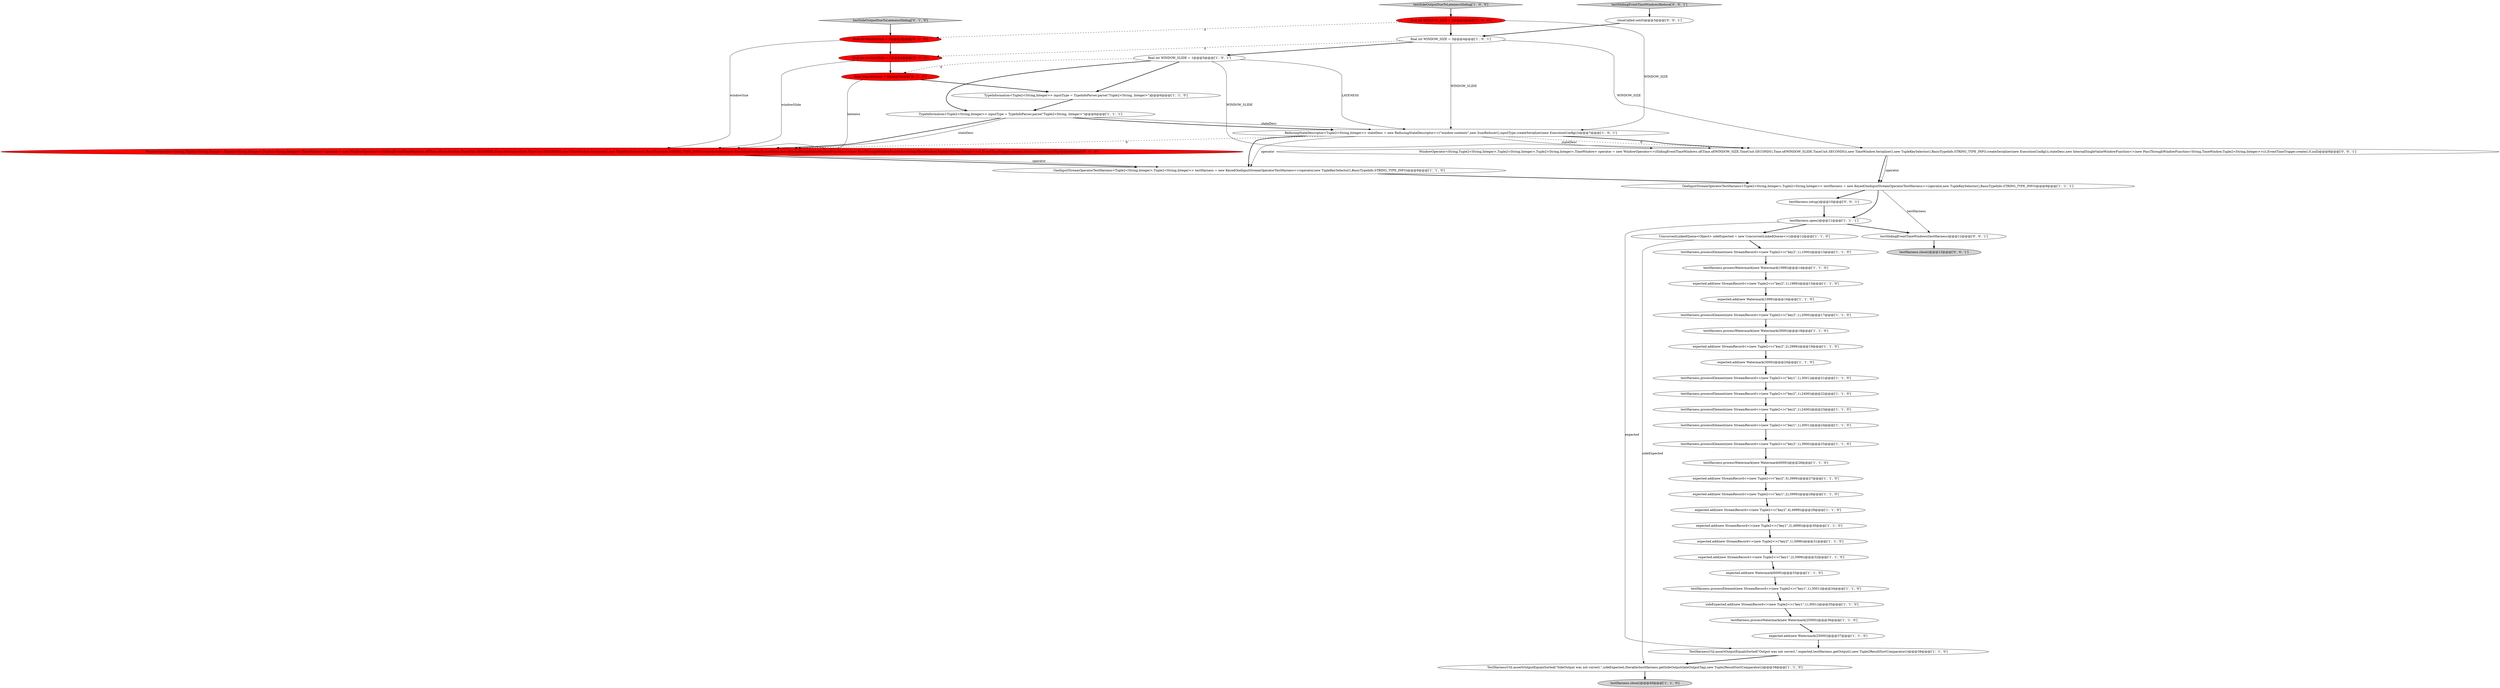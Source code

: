 digraph {
38 [style = filled, label = "expected.add(new StreamRecord<>(new Tuple2<>(\"key1\",2),3999))@@@28@@@['1', '1', '0']", fillcolor = white, shape = ellipse image = "AAA0AAABBB1BBB"];
3 [style = filled, label = "expected.add(new Watermark(25000))@@@37@@@['1', '1', '0']", fillcolor = white, shape = ellipse image = "AAA0AAABBB1BBB"];
31 [style = filled, label = "testHarness.processElement(new StreamRecord<>(new Tuple2<>(\"key1\",1),3001))@@@21@@@['1', '1', '0']", fillcolor = white, shape = ellipse image = "AAA0AAABBB1BBB"];
39 [style = filled, label = "final int windowSize = 3@@@3@@@['0', '1', '0']", fillcolor = red, shape = ellipse image = "AAA1AAABBB2BBB"];
14 [style = filled, label = "testHarness.close()@@@40@@@['1', '1', '0']", fillcolor = lightgray, shape = ellipse image = "AAA0AAABBB1BBB"];
27 [style = filled, label = "TypeInformation<Tuple2<String,Integer>> inputType = TypeInfoParser.parse(\"Tuple2<String, Integer>\")@@@6@@@['1', '1', '0']", fillcolor = white, shape = ellipse image = "AAA0AAABBB1BBB"];
20 [style = filled, label = "ConcurrentLinkedQueue<Object> sideExpected = new ConcurrentLinkedQueue<>()@@@12@@@['1', '1', '0']", fillcolor = white, shape = ellipse image = "AAA0AAABBB1BBB"];
26 [style = filled, label = "testSideOutputDueToLatenessSliding['1', '0', '0']", fillcolor = lightgray, shape = diamond image = "AAA0AAABBB1BBB"];
46 [style = filled, label = "closeCalled.set(0)@@@3@@@['0', '0', '1']", fillcolor = white, shape = ellipse image = "AAA0AAABBB3BBB"];
47 [style = filled, label = "WindowOperator<String,Tuple2<String,Integer>,Tuple2<String,Integer>,Tuple2<String,Integer>,TimeWindow> operator = new WindowOperator<>(SlidingEventTimeWindows.of(Time.of(WINDOW_SIZE,TimeUnit.SECONDS),Time.of(WINDOW_SLIDE,TimeUnit.SECONDS)),new TimeWindow.Serializer(),new TupleKeySelector(),BasicTypeInfo.STRING_TYPE_INFO.createSerializer(new ExecutionConfig()),stateDesc,new InternalSingleValueWindowFunction<>(new PassThroughWindowFunction<String,TimeWindow,Tuple2<String,Integer>>()),EventTimeTrigger.create(),0,null)@@@8@@@['0', '0', '1']", fillcolor = white, shape = ellipse image = "AAA0AAABBB3BBB"];
48 [style = filled, label = "testHarness.setup()@@@10@@@['0', '0', '1']", fillcolor = white, shape = ellipse image = "AAA0AAABBB3BBB"];
22 [style = filled, label = "testHarness.processElement(new StreamRecord<>(new Tuple2<>(\"key2\",1),1000))@@@13@@@['1', '1', '0']", fillcolor = white, shape = ellipse image = "AAA0AAABBB1BBB"];
36 [style = filled, label = "testHarness.processWatermark(new Watermark(6000))@@@26@@@['1', '1', '0']", fillcolor = white, shape = ellipse image = "AAA0AAABBB1BBB"];
7 [style = filled, label = "expected.add(new Watermark(1999))@@@16@@@['1', '1', '0']", fillcolor = white, shape = ellipse image = "AAA0AAABBB1BBB"];
17 [style = filled, label = "testHarness.processWatermark(new Watermark(3000))@@@18@@@['1', '1', '0']", fillcolor = white, shape = ellipse image = "AAA0AAABBB1BBB"];
13 [style = filled, label = "testHarness.processElement(new StreamRecord<>(new Tuple2<>(\"key1\",1),3001))@@@34@@@['1', '1', '0']", fillcolor = white, shape = ellipse image = "AAA0AAABBB1BBB"];
19 [style = filled, label = "expected.add(new Watermark(3000))@@@20@@@['1', '1', '0']", fillcolor = white, shape = ellipse image = "AAA0AAABBB1BBB"];
41 [style = filled, label = "testSideOutputDueToLatenessSliding['0', '1', '0']", fillcolor = lightgray, shape = diamond image = "AAA0AAABBB2BBB"];
12 [style = filled, label = "testHarness.processElement(new StreamRecord<>(new Tuple2<>(\"key2\",1),3900))@@@25@@@['1', '1', '0']", fillcolor = white, shape = ellipse image = "AAA0AAABBB1BBB"];
24 [style = filled, label = "final int WINDOW_SLIDE = 1@@@5@@@['1', '0', '1']", fillcolor = white, shape = ellipse image = "AAA0AAABBB1BBB"];
44 [style = filled, label = "testHarness.close()@@@13@@@['0', '0', '1']", fillcolor = lightgray, shape = ellipse image = "AAA0AAABBB3BBB"];
40 [style = filled, label = "final long lateness = 0@@@5@@@['0', '1', '0']", fillcolor = red, shape = ellipse image = "AAA1AAABBB2BBB"];
43 [style = filled, label = "final int windowSlide = 1@@@4@@@['0', '1', '0']", fillcolor = red, shape = ellipse image = "AAA1AAABBB2BBB"];
30 [style = filled, label = "testHarness.processElement(new StreamRecord<>(new Tuple2<>(\"key2\",1),2000))@@@17@@@['1', '1', '0']", fillcolor = white, shape = ellipse image = "AAA0AAABBB1BBB"];
6 [style = filled, label = "testHarness.processElement(new StreamRecord<>(new Tuple2<>(\"key2\",1),2400))@@@23@@@['1', '1', '0']", fillcolor = white, shape = ellipse image = "AAA0AAABBB1BBB"];
8 [style = filled, label = "expected.add(new StreamRecord<>(new Tuple2<>(\"key1\",2),5999))@@@32@@@['1', '1', '0']", fillcolor = white, shape = ellipse image = "AAA0AAABBB1BBB"];
34 [style = filled, label = "expected.add(new Watermark(6000))@@@33@@@['1', '1', '0']", fillcolor = white, shape = ellipse image = "AAA0AAABBB1BBB"];
1 [style = filled, label = "testHarness.processElement(new StreamRecord<>(new Tuple2<>(\"key1\",1),3001))@@@24@@@['1', '1', '0']", fillcolor = white, shape = ellipse image = "AAA0AAABBB1BBB"];
29 [style = filled, label = "expected.add(new StreamRecord<>(new Tuple2<>(\"key2\",1),1999))@@@15@@@['1', '1', '0']", fillcolor = white, shape = ellipse image = "AAA0AAABBB1BBB"];
33 [style = filled, label = "ReducingStateDescriptor<Tuple2<String,Integer>> stateDesc = new ReducingStateDescriptor<>(\"window-contents\",new SumReducer(),inputType.createSerializer(new ExecutionConfig()))@@@7@@@['1', '0', '1']", fillcolor = white, shape = ellipse image = "AAA0AAABBB1BBB"];
16 [style = filled, label = "TestHarnessUtil.assertOutputEqualsSorted(\"Output was not correct.\",expected,testHarness.getOutput(),new Tuple2ResultSortComparator())@@@38@@@['1', '1', '0']", fillcolor = white, shape = ellipse image = "AAA0AAABBB1BBB"];
45 [style = filled, label = "testSlidingEventTimeWindows(testHarness)@@@12@@@['0', '0', '1']", fillcolor = white, shape = ellipse image = "AAA0AAABBB3BBB"];
4 [style = filled, label = "TestHarnessUtil.assertOutputEqualsSorted(\"SideOutput was not correct.\",sideExpected,(Iterable)testHarness.getSideOutput(lateOutputTag),new Tuple2ResultSortComparator())@@@39@@@['1', '1', '0']", fillcolor = white, shape = ellipse image = "AAA0AAABBB1BBB"];
23 [style = filled, label = "expected.add(new StreamRecord<>(new Tuple2<>(\"key1\",2),4999))@@@30@@@['1', '1', '0']", fillcolor = white, shape = ellipse image = "AAA0AAABBB1BBB"];
11 [style = filled, label = "expected.add(new StreamRecord<>(new Tuple2<>(\"key2\",4),4999))@@@29@@@['1', '1', '0']", fillcolor = white, shape = ellipse image = "AAA0AAABBB1BBB"];
35 [style = filled, label = "final int WINDOW_SIZE = 3@@@4@@@['1', '0', '1']", fillcolor = white, shape = ellipse image = "AAA0AAABBB1BBB"];
2 [style = filled, label = "testHarness.processElement(new StreamRecord<>(new Tuple2<>(\"key2\",1),2400))@@@22@@@['1', '1', '0']", fillcolor = white, shape = ellipse image = "AAA0AAABBB1BBB"];
37 [style = filled, label = "expected.add(new StreamRecord<>(new Tuple2<>(\"key2\",1),5999))@@@31@@@['1', '1', '0']", fillcolor = white, shape = ellipse image = "AAA0AAABBB1BBB"];
10 [style = filled, label = "expected.add(new StreamRecord<>(new Tuple2<>(\"key2\",5),3999))@@@27@@@['1', '1', '0']", fillcolor = white, shape = ellipse image = "AAA0AAABBB1BBB"];
28 [style = filled, label = "sideExpected.add(new StreamRecord<>(new Tuple2<>(\"key1\",1),3001))@@@35@@@['1', '1', '0']", fillcolor = white, shape = ellipse image = "AAA0AAABBB1BBB"];
0 [style = filled, label = "TypeInformation<Tuple2<String,Integer>> inputType = TypeInfoParser.parse(\"Tuple2<String, Integer>\")@@@6@@@['1', '1', '1']", fillcolor = white, shape = ellipse image = "AAA0AAABBB1BBB"];
32 [style = filled, label = "testHarness.processWatermark(new Watermark(25000))@@@36@@@['1', '1', '0']", fillcolor = white, shape = ellipse image = "AAA0AAABBB1BBB"];
25 [style = filled, label = "final int WINDOW_SIZE = 3@@@3@@@['1', '0', '0']", fillcolor = red, shape = ellipse image = "AAA1AAABBB1BBB"];
21 [style = filled, label = "testHarness.processWatermark(new Watermark(1999))@@@14@@@['1', '1', '0']", fillcolor = white, shape = ellipse image = "AAA0AAABBB1BBB"];
15 [style = filled, label = "testHarness.open()@@@11@@@['1', '1', '1']", fillcolor = white, shape = ellipse image = "AAA0AAABBB1BBB"];
49 [style = filled, label = "testSlidingEventTimeWindowsReduce['0', '0', '1']", fillcolor = lightgray, shape = diamond image = "AAA0AAABBB3BBB"];
5 [style = filled, label = "expected.add(new StreamRecord<>(new Tuple2<>(\"key2\",2),2999))@@@19@@@['1', '1', '0']", fillcolor = white, shape = ellipse image = "AAA0AAABBB1BBB"];
42 [style = filled, label = "WindowOperator<String,Tuple2<String,Integer>,Tuple2<String,Integer>,Tuple2<String,Integer>,TimeWindow> operator = new WindowOperator<>(SlidingEventTimeWindows.of(Time.of(windowSize,TimeUnit.SECONDS),Time.of(windowSlide,TimeUnit.SECONDS)),new TimeWindow.Serializer(),new TupleKeySelector(),BasicTypeInfo.STRING_TYPE_INFO.createSerializer(new ExecutionConfig()),stateDesc,new InternalSingleValueWindowFunction<>(new PassThroughWindowFunction<String,TimeWindow,Tuple2<String,Integer>>()),EventTimeTrigger.create(),lateness,lateOutputTag)@@@8@@@['0', '1', '0']", fillcolor = red, shape = ellipse image = "AAA1AAABBB2BBB"];
18 [style = filled, label = "OneInputStreamOperatorTestHarness<Tuple2<String,Integer>,Tuple2<String,Integer>> testHarness = new KeyedOneInputStreamOperatorTestHarness<>(operator,new TupleKeySelector(),BasicTypeInfo.STRING_TYPE_INFO)@@@9@@@['1', '1', '1']", fillcolor = white, shape = ellipse image = "AAA0AAABBB1BBB"];
9 [style = filled, label = "OneInputStreamOperatorTestHarness<Tuple2<String,Integer>,Tuple2<String,Integer>> testHarness = new KeyedOneInputStreamOperatorTestHarness<>(operator,new TupleKeySelector(),BasicTypeInfo.STRING_TYPE_INFO)@@@9@@@['1', '1', '0']", fillcolor = white, shape = ellipse image = "AAA0AAABBB1BBB"];
8->34 [style = bold, label=""];
17->5 [style = bold, label=""];
4->14 [style = bold, label=""];
15->45 [style = bold, label=""];
30->17 [style = bold, label=""];
35->47 [style = solid, label="WINDOW_SIZE"];
27->0 [style = bold, label=""];
7->30 [style = bold, label=""];
47->18 [style = bold, label=""];
19->31 [style = bold, label=""];
2->6 [style = bold, label=""];
38->11 [style = bold, label=""];
24->0 [style = bold, label=""];
25->33 [style = solid, label="WINDOW_SIZE"];
26->25 [style = bold, label=""];
0->42 [style = bold, label=""];
34->13 [style = bold, label=""];
18->15 [style = bold, label=""];
39->43 [style = bold, label=""];
12->36 [style = bold, label=""];
22->21 [style = bold, label=""];
42->9 [style = bold, label=""];
20->4 [style = solid, label="sideExpected"];
24->47 [style = solid, label="WINDOW_SLIDE"];
18->45 [style = solid, label="testHarness"];
31->2 [style = bold, label=""];
0->33 [style = solid, label="stateDesc"];
0->42 [style = solid, label="stateDesc"];
24->40 [style = dashed, label="0"];
3->16 [style = bold, label=""];
25->35 [style = bold, label=""];
33->9 [style = bold, label=""];
45->44 [style = bold, label=""];
33->47 [style = dashed, label="0"];
35->33 [style = solid, label="WINDOW_SLIDE"];
15->16 [style = solid, label="expected"];
35->24 [style = bold, label=""];
20->22 [style = bold, label=""];
28->32 [style = bold, label=""];
43->42 [style = solid, label="windowSlide"];
33->42 [style = dashed, label="0"];
43->40 [style = bold, label=""];
5->19 [style = bold, label=""];
6->1 [style = bold, label=""];
21->29 [style = bold, label=""];
9->18 [style = bold, label=""];
23->37 [style = bold, label=""];
18->48 [style = bold, label=""];
0->33 [style = bold, label=""];
33->47 [style = bold, label=""];
39->42 [style = solid, label="windowSize"];
40->42 [style = solid, label="lateness"];
24->33 [style = solid, label="LATENESS"];
40->27 [style = bold, label=""];
15->20 [style = bold, label=""];
49->46 [style = bold, label=""];
47->18 [style = solid, label="operator"];
46->35 [style = bold, label=""];
48->15 [style = bold, label=""];
1->12 [style = bold, label=""];
29->7 [style = bold, label=""];
35->43 [style = dashed, label="0"];
33->9 [style = solid, label="operator"];
37->8 [style = bold, label=""];
16->4 [style = bold, label=""];
41->39 [style = bold, label=""];
42->9 [style = solid, label="operator"];
32->3 [style = bold, label=""];
11->23 [style = bold, label=""];
24->27 [style = bold, label=""];
25->39 [style = dashed, label="0"];
10->38 [style = bold, label=""];
33->47 [style = solid, label="stateDesc"];
13->28 [style = bold, label=""];
36->10 [style = bold, label=""];
}
